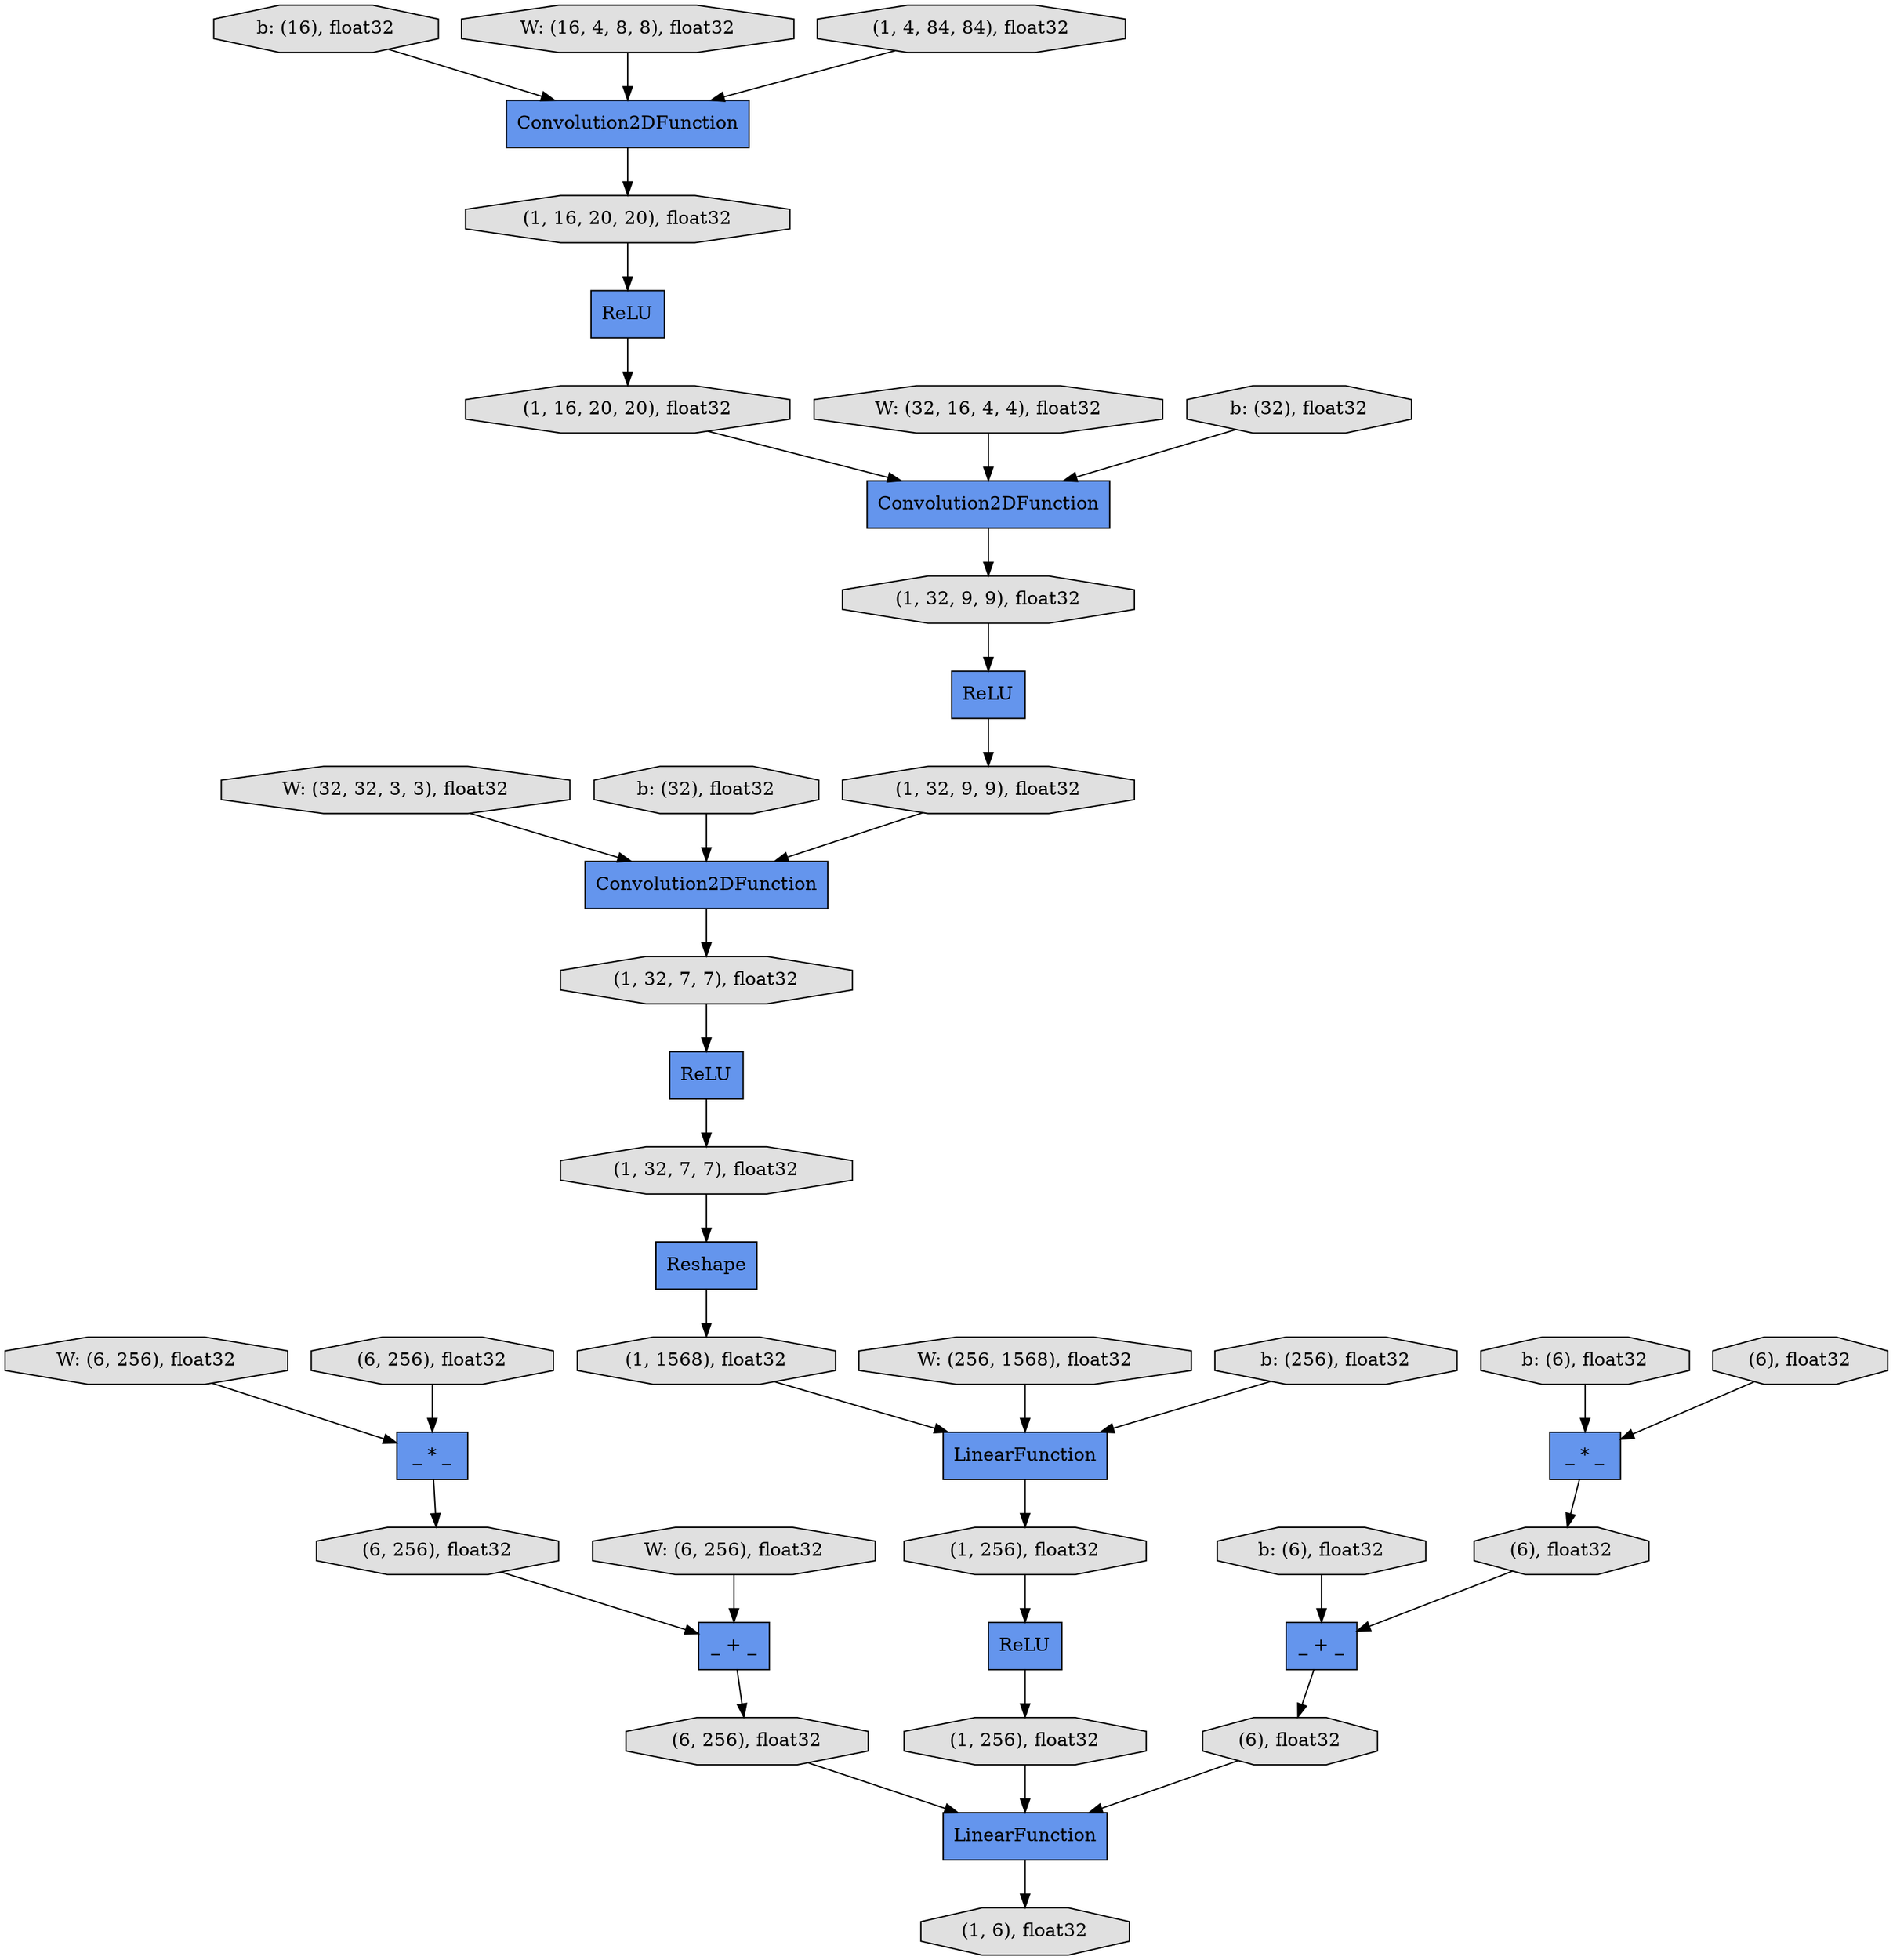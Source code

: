 digraph graphname{rankdir=TB;139756850630736 [label="W: (32, 32, 3, 3), float32",shape="octagon",fillcolor="#E0E0E0",style="filled"];139756850784208 [label="(1, 6), float32",shape="octagon",fillcolor="#E0E0E0",style="filled"];139756850632784 [label="W: (6, 256), float32",shape="octagon",fillcolor="#E0E0E0",style="filled"];139756850915536 [label="b: (16), float32",shape="octagon",fillcolor="#E0E0E0",style="filled"];139756850631056 [label="b: (32), float32",shape="octagon",fillcolor="#E0E0E0",style="filled"];139756850782608 [label="(1, 1568), float32",shape="octagon",fillcolor="#E0E0E0",style="filled"];139756850633104 [label="b: (6), float32",shape="octagon",fillcolor="#E0E0E0",style="filled"];139756850782736 [label="(1, 256), float32",shape="octagon",fillcolor="#E0E0E0",style="filled"];139756850782800 [label="(1, 256), float32",shape="octagon",fillcolor="#E0E0E0",style="filled"];139756850633360 [label="(1, 16, 20, 20), float32",shape="octagon",fillcolor="#E0E0E0",style="filled"];139756851047056 [label="ReLU",shape="record",fillcolor="#6495ED",style="filled"];139756850631376 [label="W: (256, 1568), float32",shape="octagon",fillcolor="#E0E0E0",style="filled"];139756850633488 [label="W: (6, 256), float32",shape="octagon",fillcolor="#E0E0E0",style="filled"];139756850783056 [label="(6, 256), float32",shape="octagon",fillcolor="#E0E0E0",style="filled"];139756850783120 [label="_ * _",shape="record",fillcolor="#6495ED",style="filled"];139756850783184 [label="(6, 256), float32",shape="octagon",fillcolor="#E0E0E0",style="filled"];139756851047376 [label="W: (16, 4, 8, 8), float32",shape="octagon",fillcolor="#E0E0E0",style="filled"];139756850631696 [label="b: (256), float32",shape="octagon",fillcolor="#E0E0E0",style="filled"];139756850783248 [label="_ + _",shape="record",fillcolor="#6495ED",style="filled"];139756850633744 [label="b: (6), float32",shape="octagon",fillcolor="#E0E0E0",style="filled"];139756850783312 [label="_ + _",shape="record",fillcolor="#6495ED",style="filled"];139756850631888 [label="LinearFunction",shape="record",fillcolor="#6495ED",style="filled"];139756850633936 [label="_ * _",shape="record",fillcolor="#6495ED",style="filled"];139756850634000 [label="(1, 32, 9, 9), float32",shape="octagon",fillcolor="#E0E0E0",style="filled"];139756850631952 [label="(1, 4, 84, 84), float32",shape="octagon",fillcolor="#E0E0E0",style="filled"];139756850783568 [label="(6, 256), float32",shape="octagon",fillcolor="#E0E0E0",style="filled"];139756850634064 [label="Convolution2DFunction",shape="record",fillcolor="#6495ED",style="filled"];139756851047824 [label="W: (32, 16, 4, 4), float32",shape="octagon",fillcolor="#E0E0E0",style="filled"];139756850632080 [label="(1, 16, 20, 20), float32",shape="octagon",fillcolor="#E0E0E0",style="filled"];139756850634192 [label="(1, 32, 9, 9), float32",shape="octagon",fillcolor="#E0E0E0",style="filled"];139756850783696 [label="(6), float32",shape="octagon",fillcolor="#E0E0E0",style="filled"];139756850783760 [label="LinearFunction",shape="record",fillcolor="#6495ED",style="filled"];139756850632208 [label="Convolution2DFunction",shape="record",fillcolor="#6495ED",style="filled"];139756850783824 [label="(6), float32",shape="octagon",fillcolor="#E0E0E0",style="filled"];139756850632272 [label="Convolution2DFunction",shape="record",fillcolor="#6495ED",style="filled"];139756850632336 [label="ReLU",shape="record",fillcolor="#6495ED",style="filled"];139756850783952 [label="(6), float32",shape="octagon",fillcolor="#E0E0E0",style="filled"];139756850634448 [label="ReLU",shape="record",fillcolor="#6495ED",style="filled"];139756851048144 [label="b: (32), float32",shape="octagon",fillcolor="#E0E0E0",style="filled"];139756850634512 [label="(1, 32, 7, 7), float32",shape="octagon",fillcolor="#E0E0E0",style="filled"];139756850634576 [label="Reshape",shape="record",fillcolor="#6495ED",style="filled"];139756850632528 [label="ReLU",shape="record",fillcolor="#6495ED",style="filled"];139756850634704 [label="(1, 32, 7, 7), float32",shape="octagon",fillcolor="#E0E0E0",style="filled"];139756850783248 -> 139756850783568;139756850783120 -> 139756850783824;139756850782800 -> 139756850634448;139756850634704 -> 139756850634576;139756850630736 -> 139756850634064;139756850633936 -> 139756850783184;139756850634064 -> 139756850634512;139756850631056 -> 139756850634064;139756850632080 -> 139756851047056;139756850634448 -> 139756850782736;139756850631952 -> 139756850632272;139756850632208 -> 139756850634000;139756850782608 -> 139756850631888;139756850634512 -> 139756850632528;139756850632336 -> 139756850634192;139756851047376 -> 139756850632272;139756850633488 -> 139756850633936;139756850782736 -> 139756850783760;139756850634576 -> 139756850782608;139756850634000 -> 139756850632336;139756850633360 -> 139756850632208;139756850783824 -> 139756850783312;139756850633744 -> 139756850783120;139756850783568 -> 139756850783760;139756850631696 -> 139756850631888;139756850633104 -> 139756850783312;139756850631888 -> 139756850782800;139756850634192 -> 139756850634064;139756850915536 -> 139756850632272;139756850783184 -> 139756850783248;139756850632272 -> 139756850632080;139756850783760 -> 139756850784208;139756850632784 -> 139756850783248;139756850783952 -> 139756850783760;139756851048144 -> 139756850632208;139756850631376 -> 139756850631888;139756850632528 -> 139756850634704;139756850783312 -> 139756850783952;139756851047056 -> 139756850633360;139756851047824 -> 139756850632208;139756850783696 -> 139756850783120;139756850783056 -> 139756850633936;}